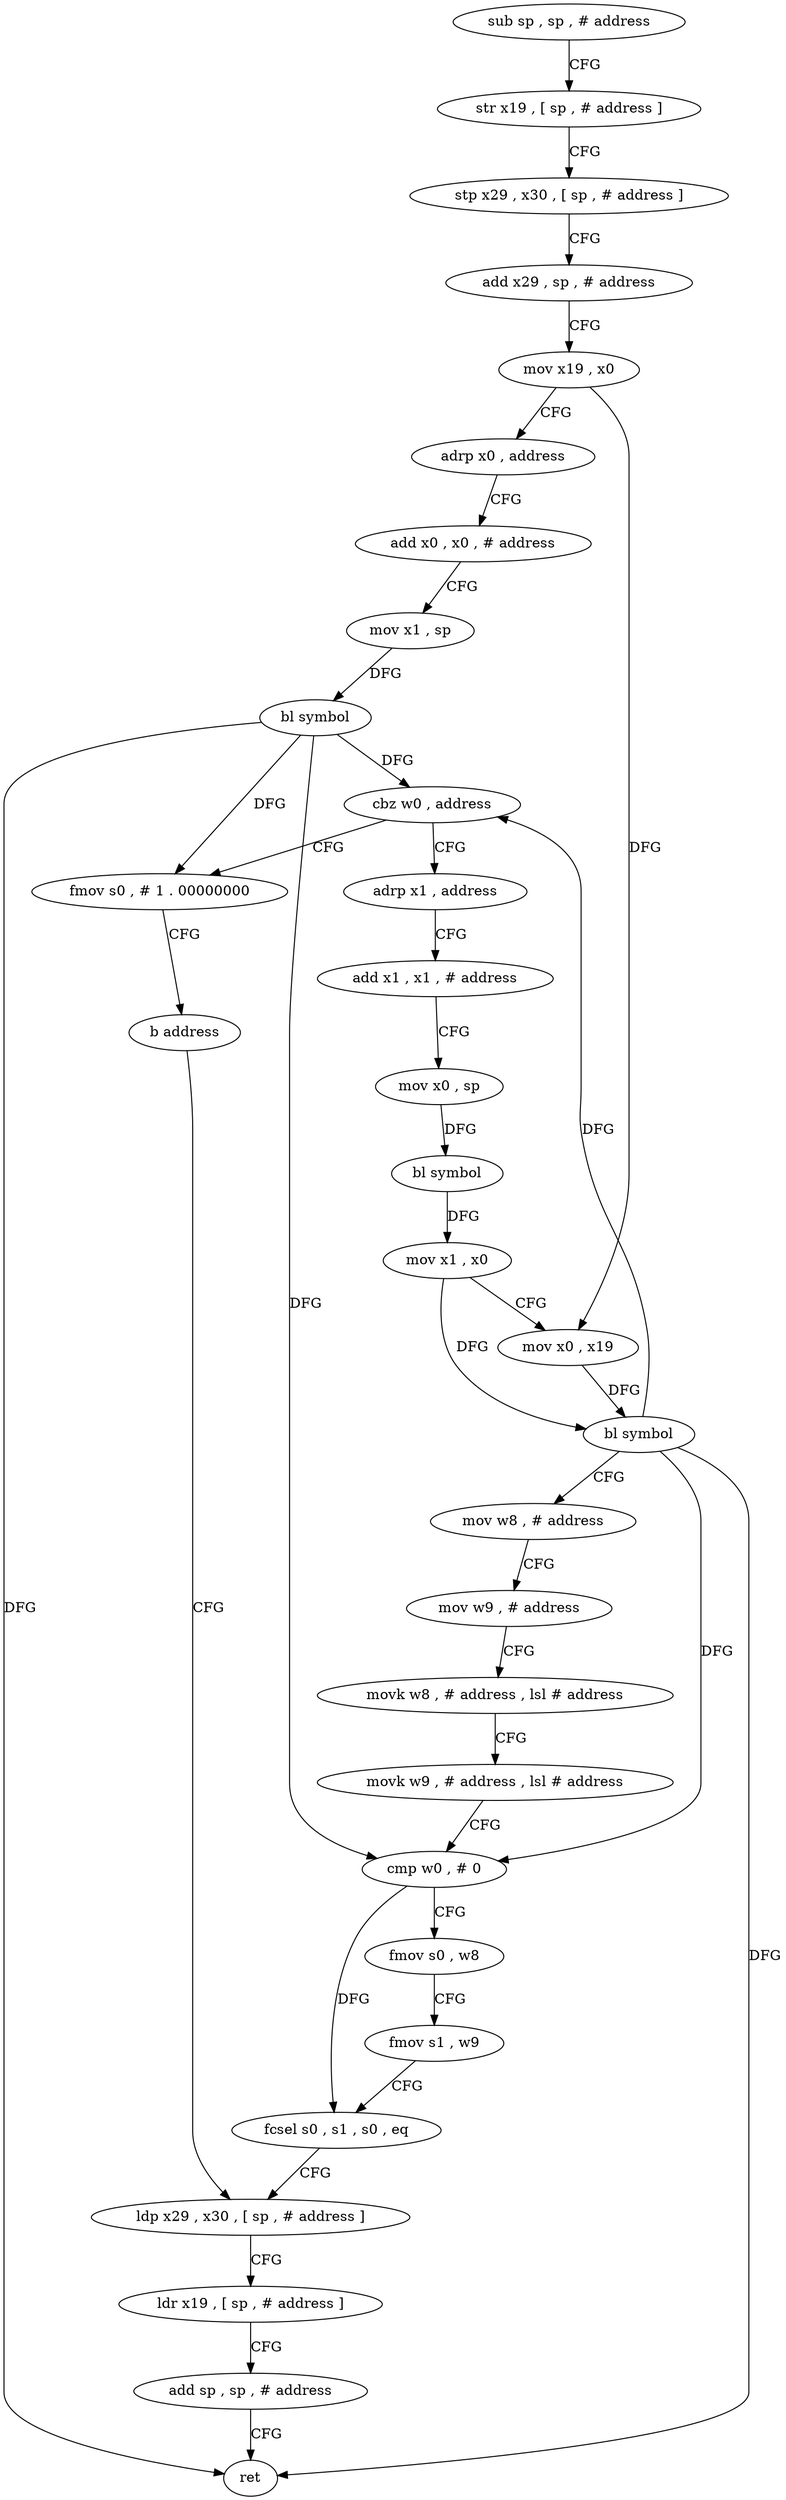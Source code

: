 digraph "func" {
"4254052" [label = "sub sp , sp , # address" ]
"4254056" [label = "str x19 , [ sp , # address ]" ]
"4254060" [label = "stp x29 , x30 , [ sp , # address ]" ]
"4254064" [label = "add x29 , sp , # address" ]
"4254068" [label = "mov x19 , x0" ]
"4254072" [label = "adrp x0 , address" ]
"4254076" [label = "add x0 , x0 , # address" ]
"4254080" [label = "mov x1 , sp" ]
"4254084" [label = "bl symbol" ]
"4254088" [label = "cbz w0 , address" ]
"4254100" [label = "adrp x1 , address" ]
"4254092" [label = "fmov s0 , # 1 . 00000000" ]
"4254104" [label = "add x1 , x1 , # address" ]
"4254108" [label = "mov x0 , sp" ]
"4254112" [label = "bl symbol" ]
"4254116" [label = "mov x1 , x0" ]
"4254120" [label = "mov x0 , x19" ]
"4254124" [label = "bl symbol" ]
"4254128" [label = "mov w8 , # address" ]
"4254132" [label = "mov w9 , # address" ]
"4254136" [label = "movk w8 , # address , lsl # address" ]
"4254140" [label = "movk w9 , # address , lsl # address" ]
"4254144" [label = "cmp w0 , # 0" ]
"4254148" [label = "fmov s0 , w8" ]
"4254152" [label = "fmov s1 , w9" ]
"4254156" [label = "fcsel s0 , s1 , s0 , eq" ]
"4254160" [label = "ldp x29 , x30 , [ sp , # address ]" ]
"4254096" [label = "b address" ]
"4254164" [label = "ldr x19 , [ sp , # address ]" ]
"4254168" [label = "add sp , sp , # address" ]
"4254172" [label = "ret" ]
"4254052" -> "4254056" [ label = "CFG" ]
"4254056" -> "4254060" [ label = "CFG" ]
"4254060" -> "4254064" [ label = "CFG" ]
"4254064" -> "4254068" [ label = "CFG" ]
"4254068" -> "4254072" [ label = "CFG" ]
"4254068" -> "4254120" [ label = "DFG" ]
"4254072" -> "4254076" [ label = "CFG" ]
"4254076" -> "4254080" [ label = "CFG" ]
"4254080" -> "4254084" [ label = "DFG" ]
"4254084" -> "4254088" [ label = "DFG" ]
"4254084" -> "4254144" [ label = "DFG" ]
"4254084" -> "4254172" [ label = "DFG" ]
"4254084" -> "4254092" [ label = "DFG" ]
"4254088" -> "4254100" [ label = "CFG" ]
"4254088" -> "4254092" [ label = "CFG" ]
"4254100" -> "4254104" [ label = "CFG" ]
"4254092" -> "4254096" [ label = "CFG" ]
"4254104" -> "4254108" [ label = "CFG" ]
"4254108" -> "4254112" [ label = "DFG" ]
"4254112" -> "4254116" [ label = "DFG" ]
"4254116" -> "4254120" [ label = "CFG" ]
"4254116" -> "4254124" [ label = "DFG" ]
"4254120" -> "4254124" [ label = "DFG" ]
"4254124" -> "4254128" [ label = "CFG" ]
"4254124" -> "4254088" [ label = "DFG" ]
"4254124" -> "4254144" [ label = "DFG" ]
"4254124" -> "4254172" [ label = "DFG" ]
"4254128" -> "4254132" [ label = "CFG" ]
"4254132" -> "4254136" [ label = "CFG" ]
"4254136" -> "4254140" [ label = "CFG" ]
"4254140" -> "4254144" [ label = "CFG" ]
"4254144" -> "4254148" [ label = "CFG" ]
"4254144" -> "4254156" [ label = "DFG" ]
"4254148" -> "4254152" [ label = "CFG" ]
"4254152" -> "4254156" [ label = "CFG" ]
"4254156" -> "4254160" [ label = "CFG" ]
"4254160" -> "4254164" [ label = "CFG" ]
"4254096" -> "4254160" [ label = "CFG" ]
"4254164" -> "4254168" [ label = "CFG" ]
"4254168" -> "4254172" [ label = "CFG" ]
}
